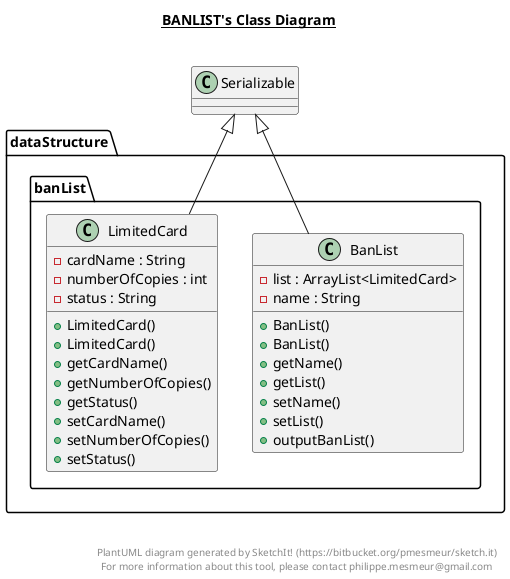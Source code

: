 @startuml

title __BANLIST's Class Diagram__\n

  package dataStructure {
    package dataStructure.banList {
      class BanList {
          - list : ArrayList<LimitedCard>
          - name : String
          + BanList()
          + BanList()
          + getName()
          + getList()
          + setName()
          + setList()
          + outputBanList()
      }
    }
  }
  

  package dataStructure {
    package dataStructure.banList {
      class LimitedCard {
          - cardName : String
          - numberOfCopies : int
          - status : String
          + LimitedCard()
          + LimitedCard()
          + getCardName()
          + getNumberOfCopies()
          + getStatus()
          + setCardName()
          + setNumberOfCopies()
          + setStatus()
      }
    }
  }
  

  BanList -up-|> Serializable
  LimitedCard -up-|> Serializable


right footer


PlantUML diagram generated by SketchIt! (https://bitbucket.org/pmesmeur/sketch.it)
For more information about this tool, please contact philippe.mesmeur@gmail.com
endfooter

@enduml
